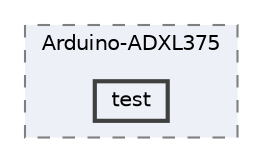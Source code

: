 digraph "lib/Arduino-ADXL375/test"
{
 // LATEX_PDF_SIZE
  bgcolor="transparent";
  edge [fontname=Helvetica,fontsize=10,labelfontname=Helvetica,labelfontsize=10];
  node [fontname=Helvetica,fontsize=10,shape=box,height=0.2,width=0.4];
  compound=true
  subgraph clusterdir_e27f5becb831779965a29c962ed0ae24 {
    graph [ bgcolor="#edf0f7", pencolor="grey50", label="Arduino-ADXL375", fontname=Helvetica,fontsize=10 style="filled,dashed", URL="dir_e27f5becb831779965a29c962ed0ae24.html",tooltip=""]
  dir_5a4928307029511e5e11bfbcf7ccce2a [label="test", fillcolor="#edf0f7", color="grey25", style="filled,bold", URL="dir_5a4928307029511e5e11bfbcf7ccce2a.html",tooltip=""];
  }
}
